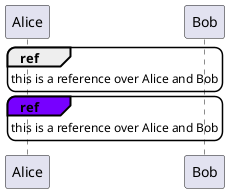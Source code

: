 {
  "sha1": "7j1ts1mhez8wyyhwnfglj2lie8y1iop",
  "insertion": {
    "when": "2024-05-30T20:48:21.218Z",
    "url": "https://forum.plantuml.net/14383/style-allow-roundcorner-on-sequence-reference",
    "user": "plantuml@gmail.com"
  }
}
@startuml
<style>
sequenceDiagram {
  reference {
    RoundCorner 17
  }
}
</style>
!pragma teoz true
ref over Alice, Bob : this is a reference over Alice and Bob
ref#7700FF over Alice, Bob : this is a reference over Alice and Bob
@enduml
